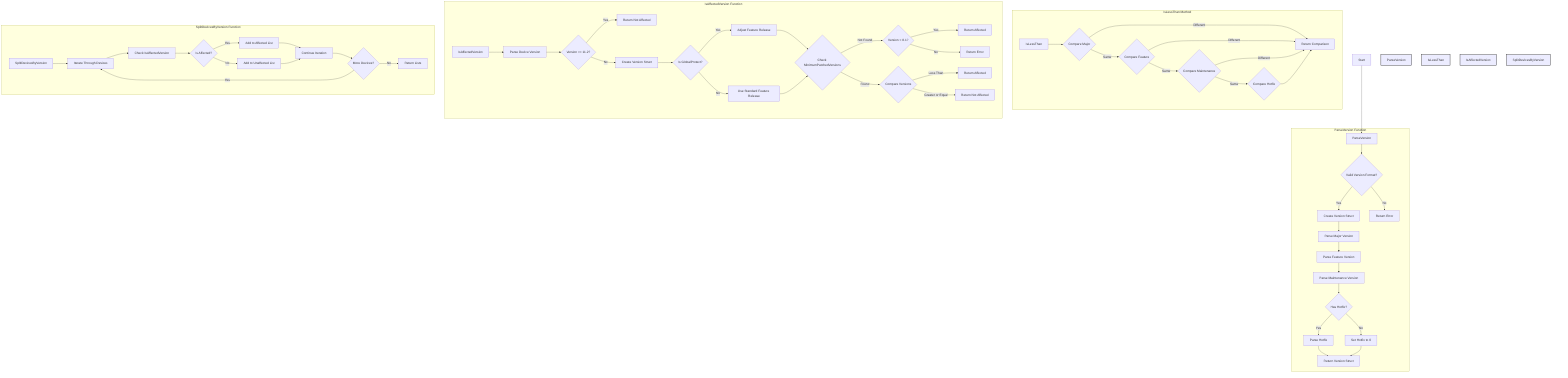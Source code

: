 flowchart TD
    A[Start] --> B[ParseVersion]
    B --> C{Valid Version Format?}
    C -->|Yes| D[Create Version Struct]
    C -->|No| E[Return Error]
    D --> F[Parse Major Version]
    F --> G[Parse Feature Version]
    G --> H[Parse Maintenance Version]
    H --> I{Has Hotfix?}
    I -->|Yes| J[Parse Hotfix]
    I -->|No| K[Set Hotfix to 0]
    J --> L[Return Version Struct]
    K --> L

    M[IsLessThan] --> N{Compare Major}
    N -->|Different| O[Return Comparison]
    N -->|Same| P{Compare Feature}
    P -->|Different| O
    P -->|Same| Q{Compare Maintenance}
    Q -->|Different| O
    Q -->|Same| R{Compare Hotfix}
    R --> O

    S[IsAffectedVersion] --> T[Parse Device Version]
    T --> U{Version >= 11.2?}
    U -->|Yes| V[Return Not Affected]
    U -->|No| W[Create Version Struct]
    W --> X{Is GlobalProtect?}
    X -->|Yes| Y[Adjust Feature Release]
    X -->|No| Z[Use Standard Feature Release]
    Y --> AA{Check MinimumPatchedVersions}
    Z --> AA
    AA -->|Found| AB{Compare Versions}
    AA -->|Not Found| AC{Version < 8.1?}
    AC -->|Yes| AD[Return Affected]
    AC -->|No| AE[Return Error]
    AB -->|Less Than| AF[Return Affected]
    AB -->|Greater or Equal| AG[Return Not Affected]

    AH[SplitDevicesByVersion] --> AI[Iterate Through Devices]
    AI --> AJ[Check IsAffectedVersion]
    AJ --> AK{Is Affected?}
    AK -->|Yes| AL[Add to Affected List]
    AK -->|No| AM[Add to Unaffected List]
    AL --> AN[Continue Iteration]
    AM --> AN
    AN --> AO{More Devices?}
    AO -->|Yes| AI
    AO -->|No| AP[Return Lists]

    subgraph ParseVersion Function
        B
        C
        D
        E
        F
        G
        H
        I
        J
        K
        L
    end

    subgraph IsLessThan Method
        M
        N
        O
        P
        Q
        R
    end

    subgraph IsAffectedVersion Function
        S
        T
        U
        V
        W
        X
        Y
        Z
        AA
        AB
        AC
        AD
        AE
        AF
        AG
    end

    subgraph SplitDevicesByVersion Function
        AH
        AI
        AJ
        AK
        AL
        AM
        AN
        AO
        AP
    end

    style ParseVersion Function fill:#f9f,stroke:#333,stroke-width:2px
    style IsLessThan Method fill:#ccf,stroke:#333,stroke-width:2px
    style IsAffectedVersion Function fill:#cfc,stroke:#333,stroke-width:2px
    style SplitDevicesByVersion Function fill:#fcc,stroke:#333,stroke-width:2px